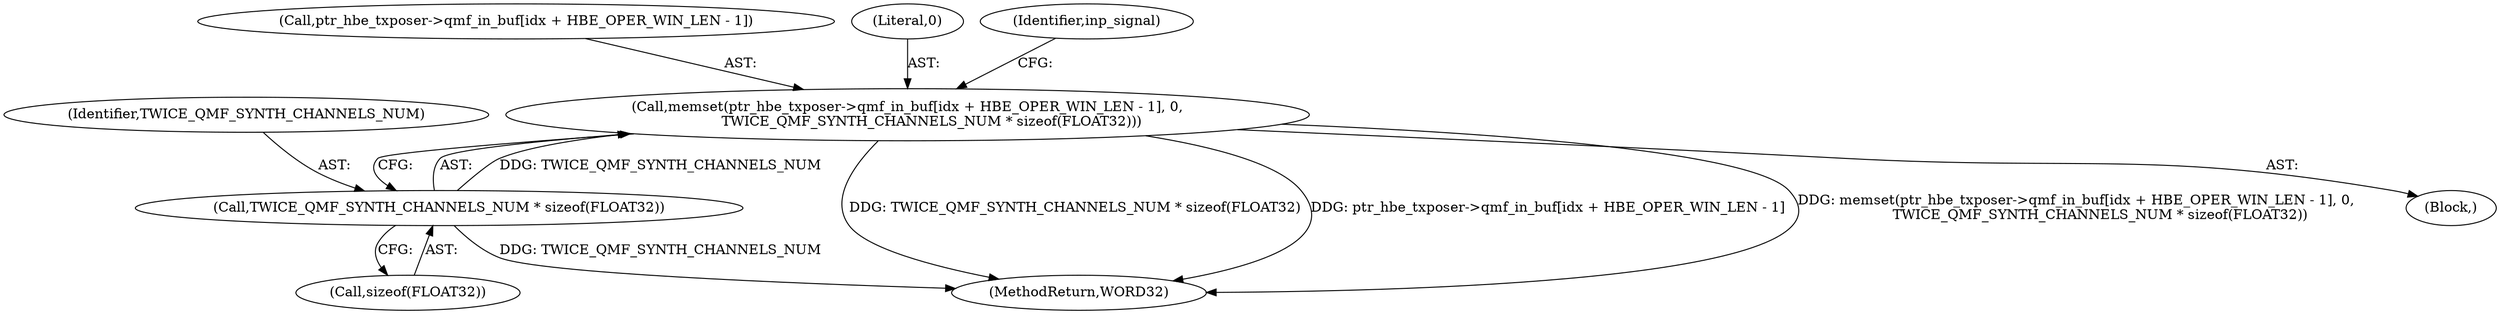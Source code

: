 digraph "0_Android_04e8cd58f075bec5892e369c8deebca9c67e855c_2@API" {
"1000162" [label="(Call,memset(ptr_hbe_txposer->qmf_in_buf[idx + HBE_OPER_WIN_LEN - 1], 0,\n           TWICE_QMF_SYNTH_CHANNELS_NUM * sizeof(FLOAT32)))"];
"1000173" [label="(Call,TWICE_QMF_SYNTH_CHANNELS_NUM * sizeof(FLOAT32))"];
"1000581" [label="(MethodReturn,WORD32)"];
"1000131" [label="(Block,)"];
"1000174" [label="(Identifier,TWICE_QMF_SYNTH_CHANNELS_NUM)"];
"1000175" [label="(Call,sizeof(FLOAT32))"];
"1000173" [label="(Call,TWICE_QMF_SYNTH_CHANNELS_NUM * sizeof(FLOAT32))"];
"1000163" [label="(Call,ptr_hbe_txposer->qmf_in_buf[idx + HBE_OPER_WIN_LEN - 1])"];
"1000162" [label="(Call,memset(ptr_hbe_txposer->qmf_in_buf[idx + HBE_OPER_WIN_LEN - 1], 0,\n           TWICE_QMF_SYNTH_CHANNELS_NUM * sizeof(FLOAT32)))"];
"1000172" [label="(Literal,0)"];
"1000178" [label="(Identifier,inp_signal)"];
"1000162" -> "1000131"  [label="AST: "];
"1000162" -> "1000173"  [label="CFG: "];
"1000163" -> "1000162"  [label="AST: "];
"1000172" -> "1000162"  [label="AST: "];
"1000173" -> "1000162"  [label="AST: "];
"1000178" -> "1000162"  [label="CFG: "];
"1000162" -> "1000581"  [label="DDG: TWICE_QMF_SYNTH_CHANNELS_NUM * sizeof(FLOAT32)"];
"1000162" -> "1000581"  [label="DDG: ptr_hbe_txposer->qmf_in_buf[idx + HBE_OPER_WIN_LEN - 1]"];
"1000162" -> "1000581"  [label="DDG: memset(ptr_hbe_txposer->qmf_in_buf[idx + HBE_OPER_WIN_LEN - 1], 0,\n           TWICE_QMF_SYNTH_CHANNELS_NUM * sizeof(FLOAT32))"];
"1000173" -> "1000162"  [label="DDG: TWICE_QMF_SYNTH_CHANNELS_NUM"];
"1000173" -> "1000175"  [label="CFG: "];
"1000174" -> "1000173"  [label="AST: "];
"1000175" -> "1000173"  [label="AST: "];
"1000173" -> "1000581"  [label="DDG: TWICE_QMF_SYNTH_CHANNELS_NUM"];
}

